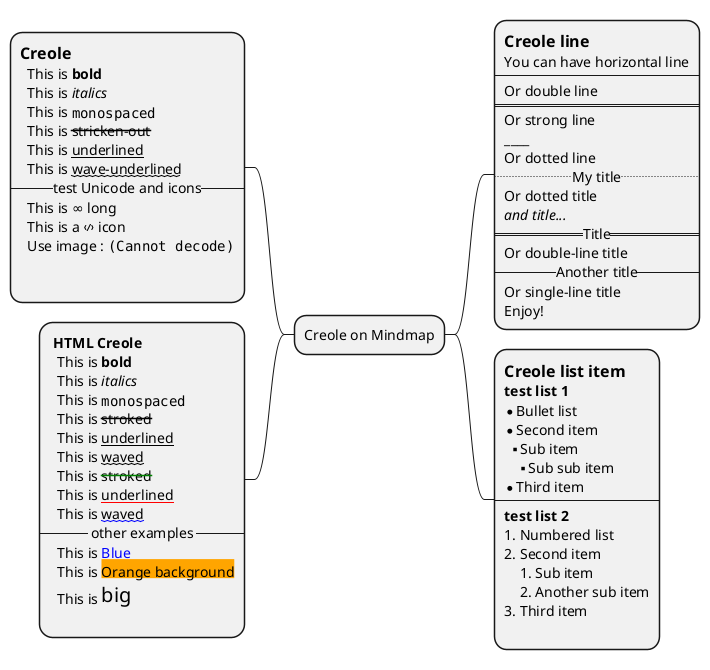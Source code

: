 @startmindmap
* Creole on Mindmap
left side
**:==Creole
  This is **bold**
  This is //italics//
  This is ""monospaced""
  This is --stricken-out--
  This is __underlined__
  This is ~~wave-underlined~~
--test Unicode and icons--
  This is <U+221E> long
  This is a <&code> icon
  Use image : <img:/home/cybprgai/Documents/DOC_CYBORGAI/plantuml/unity.svg>
  
;
**: <b>HTML Creole 
  This is <b>bold</b>
  This is <i>italics</i>
  This is <font:monospaced>monospaced</font>
  This is <s>stroked</s>
  This is <u>underlined</u>
  This is <w>waved</w>
  This is <s:green>stroked</s>
  This is <u:red>underlined</u>
  This is <w:#0000FF>waved</w>
-- other examples --
  This is <color:blue>Blue</color>
  This is <back:orange>Orange background</back>
  This is <size:20>big</size>
;
right side
**:==Creole line
You can have horizontal line
----
Or double line
====
Or strong line
____
Or dotted line
..My title..
Or dotted title
//and title... //
==Title==
Or double-line title
--Another title--
Or single-line title
Enjoy!;
**:==Creole list item
**test list 1**
* Bullet list
* Second item
** Sub item
*** Sub sub item
* Third item
----
**test list 2**
# Numbered list
# Second item
## Sub item
## Another sub item
# Third item
;
@endmindmap

